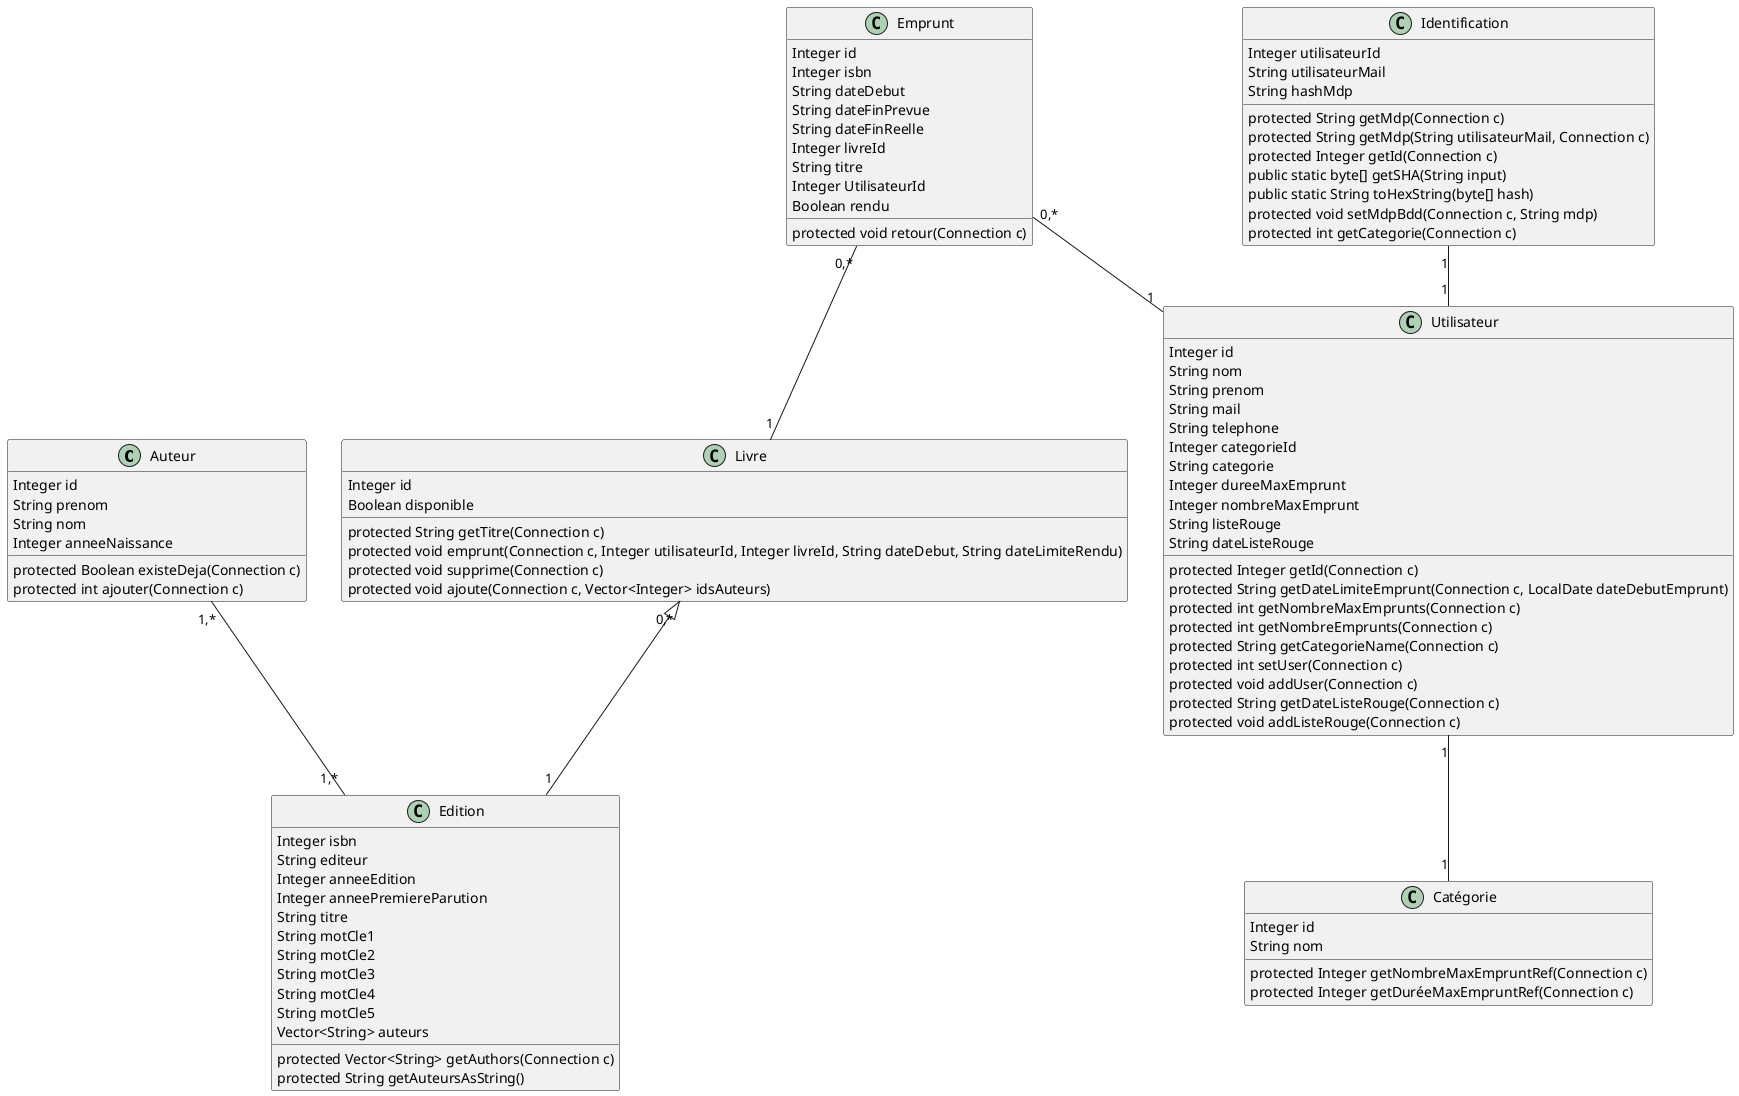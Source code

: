 @startuml
'https://plantuml.com/class-diagram


class Auteur {
    Integer id
    String prenom
    String nom
    Integer anneeNaissance
    protected Boolean existeDeja(Connection c)
    protected int ajouter(Connection c)
}

class Catégorie {
    Integer id
    String nom
    protected Integer getNombreMaxEmpruntRef(Connection c)
    protected Integer getDuréeMaxEmpruntRef(Connection c)
}

class Edition {
    Integer isbn
    String editeur
    Integer anneeEdition
    Integer anneePremiereParution
    String titre
    String motCle1
    String motCle2
    String motCle3
    String motCle4
    String motCle5
    Vector<String> auteurs
    protected Vector<String> getAuthors(Connection c)
    protected String getAuteursAsString()
}

class Emprunt {
    Integer id
    Integer isbn
    String dateDebut
    String dateFinPrevue
    String dateFinReelle
    Integer livreId
    String titre
    Integer UtilisateurId
    Boolean rendu
    protected void retour(Connection c)
}

class Identification {
    Integer utilisateurId
    String utilisateurMail
    String hashMdp
    protected String getMdp(Connection c)
    protected String getMdp(String utilisateurMail, Connection c)
    protected Integer getId(Connection c)
    public static byte[] getSHA(String input)
    public static String toHexString(byte[] hash)
    protected void setMdpBdd(Connection c, String mdp)
    protected int getCategorie(Connection c)
}

class Livre {
    Integer id
    Boolean disponible
    protected String getTitre(Connection c)
    protected void emprunt(Connection c, Integer utilisateurId, Integer livreId, String dateDebut, String dateLimiteRendu)
    protected void supprime(Connection c)
    protected void ajoute(Connection c, Vector<Integer> idsAuteurs)
}

class Utilisateur {
    Integer id
    String nom
    String prenom
    String mail
    String telephone
    Integer categorieId
    String categorie
    Integer dureeMaxEmprunt
    Integer nombreMaxEmprunt
    String listeRouge
    String dateListeRouge
    protected Integer getId(Connection c)
    protected String getDateLimiteEmprunt(Connection c, LocalDate dateDebutEmprunt)
    protected int getNombreMaxEmprunts(Connection c)
    protected int getNombreEmprunts(Connection c)
    protected String getCategorieName(Connection c)
    protected int setUser(Connection c)
    protected void addUser(Connection c)
    protected String getDateListeRouge(Connection c)
    protected void addListeRouge(Connection c)
}


Livre "0,*" <|-- "1" Edition

Utilisateur "1" -- "1" Catégorie
Auteur "1,*" -- "1,*" Edition
Emprunt "0,*"--"1" Utilisateur
Emprunt "0,*" -- "1" Livre
Identification "1" -- "1" Utilisateur









@enduml
